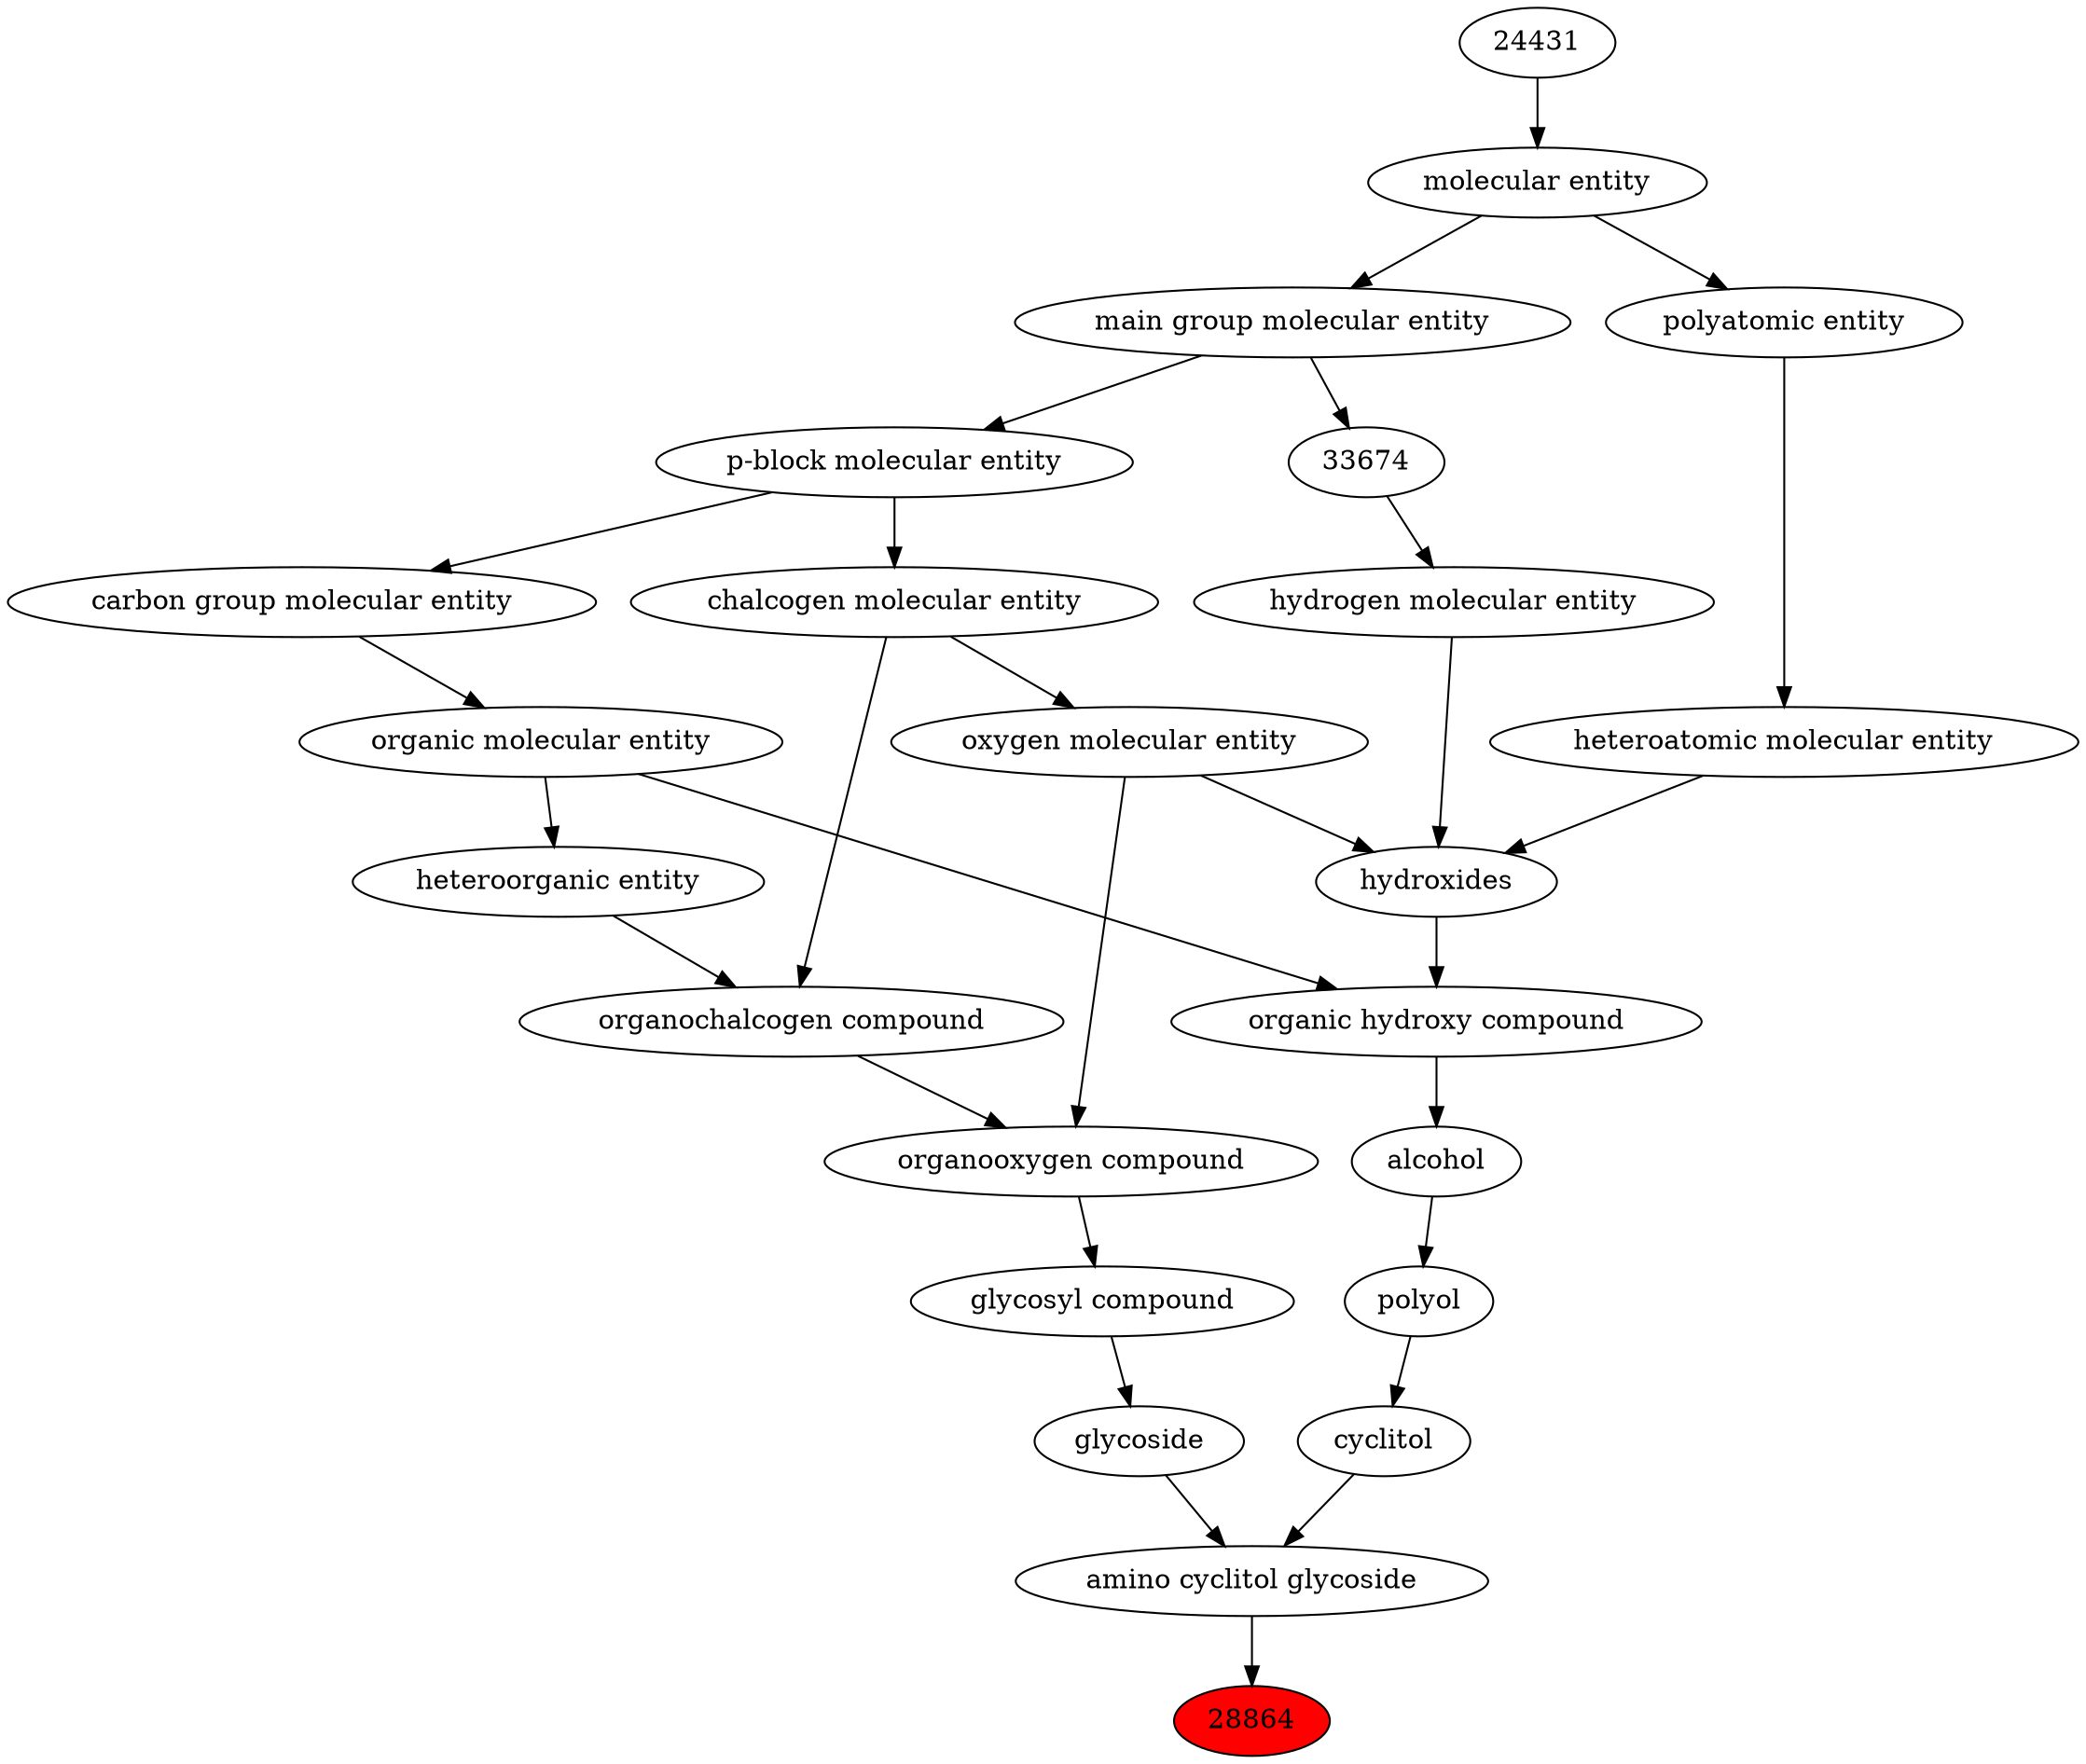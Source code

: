 digraph tree{ 
28864 [label="28864" fillcolor=red style=filled]
22479 -> 28864
22479 [label="amino cyclitol glycoside"]
24400 -> 22479
23451 -> 22479
24400 [label="glycoside"]
63161 -> 24400
23451 [label="cyclitol"]
26191 -> 23451
63161 [label="glycosyl compound"]
36963 -> 63161
26191 [label="polyol"]
30879 -> 26191
36963 [label="organooxygen compound"]
36962 -> 36963
25806 -> 36963
30879 [label="alcohol"]
33822 -> 30879
36962 [label="organochalcogen compound"]
33285 -> 36962
33304 -> 36962
25806 [label="oxygen molecular entity"]
33304 -> 25806
33822 [label="organic hydroxy compound"]
24651 -> 33822
50860 -> 33822
33285 [label="heteroorganic entity"]
50860 -> 33285
33304 [label="chalcogen molecular entity"]
33675 -> 33304
24651 [label="hydroxides"]
25806 -> 24651
33608 -> 24651
37577 -> 24651
50860 [label="organic molecular entity"]
33582 -> 50860
33675 [label="p-block molecular entity"]
33579 -> 33675
33608 [label="hydrogen molecular entity"]
33674 -> 33608
37577 [label="heteroatomic molecular entity"]
36357 -> 37577
33582 [label="carbon group molecular entity"]
33675 -> 33582
33579 [label="main group molecular entity"]
23367 -> 33579
33674 [label="33674"]
33579 -> 33674
36357 [label="polyatomic entity"]
23367 -> 36357
23367 [label="molecular entity"]
24431 -> 23367
24431 [label="24431"]
}